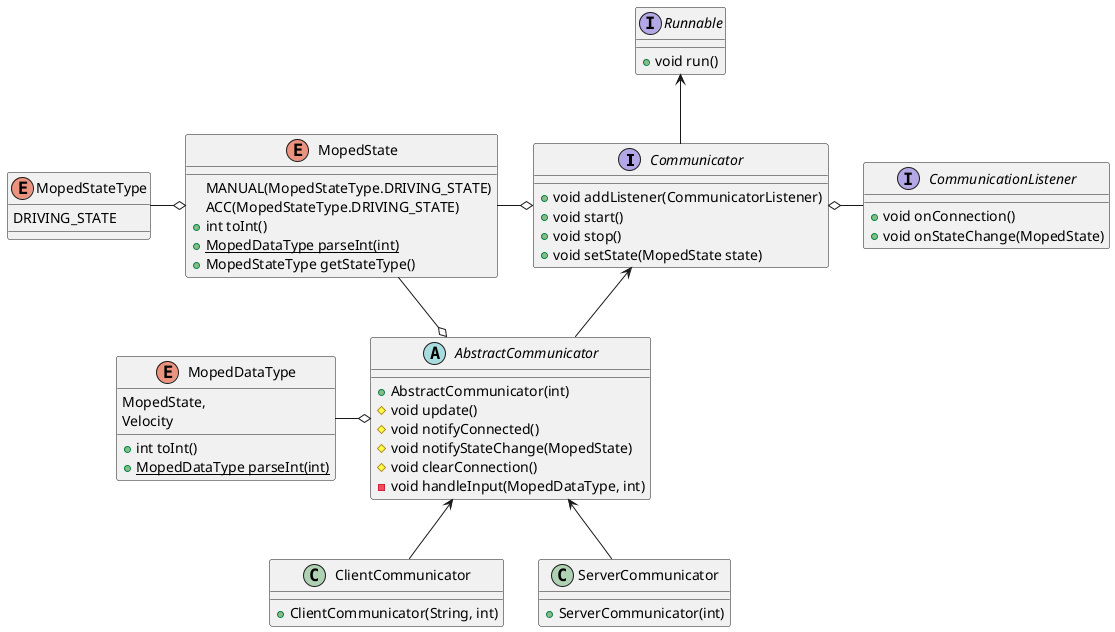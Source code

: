 @startuml
Communicator <-- AbstractCommunicator
AbstractCommunicator <-- ClientCommunicator
AbstractCommunicator <-- ServerCommunicator
Runnable <-- Communicator
Communicator o- CommunicationListener
MopedState -o AbstractCommunicator
MopedState -o Communicator
MopedDataType -o AbstractCommunicator
MopedStateType -o MopedState



interface Runnable {
    +void run()
}

interface Communicator {
    +void addListener(CommunicatorListener)
    +void start()
    +void stop()
    +void setState(MopedState state)
}

interface CommunicationListener {
    +void onConnection()
    +void onStateChange(MopedState)
}

abstract class AbstractCommunicator {
    +AbstractCommunicator(int)
    #void update()
    #void notifyConnected()
    #void notifyStateChange(MopedState)
    #void clearConnection()
    -void handleInput(MopedDataType, int)
}

class ClientCommunicator {
    +ClientCommunicator(String, int)
}

class ServerCommunicator {
    +ServerCommunicator(int)
}

Enum MopedState {
    MANUAL(MopedStateType.DRIVING_STATE)
    ACC(MopedStateType.DRIVING_STATE)
    +int toInt()
    {static}+MopedDataType parseInt(int)
    +MopedStateType getStateType()
}

Enum MopedDataType {
    MopedState,
    Velocity
    +int toInt()
    {static}+MopedDataType parseInt(int)
}

Enum MopedStateType {
    DRIVING_STATE
}
@enduml